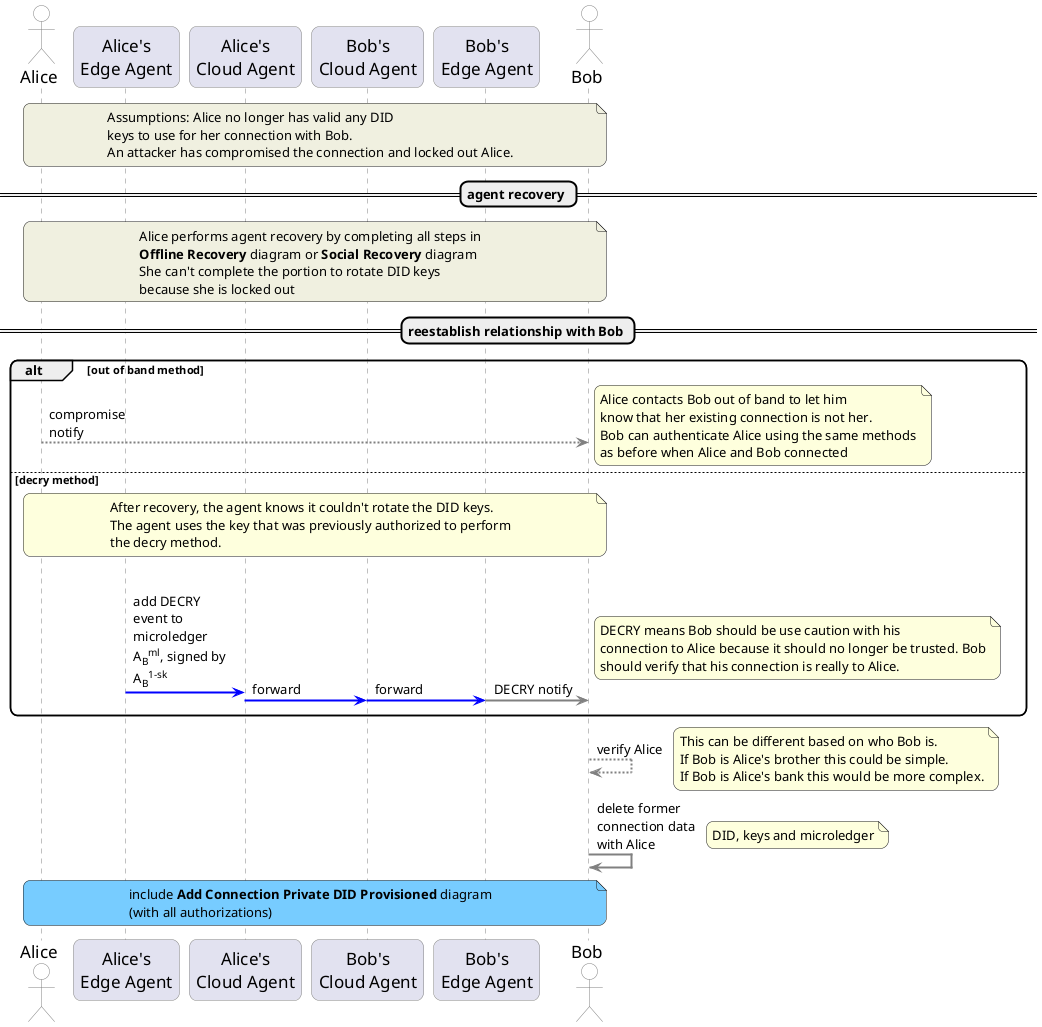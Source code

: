 @startuml
skinparam sequenceArrowThickness 2
skinparam roundcorner 15
skinparam maxmessagesize 100
skinparam sequence {
	ArrowColor grey
	LifeLineBorderColor grey
    ParticipantBorderColor grey
	boxbordercolor white
	ParticipantFontSize 17
	actorfontsize 17
	boxfontsize 17
	boxfontcolor grey
	ActorBorderColor grey
    Actorbackgroundcolor white
}

actor Alice as al
participant "Alice's\nEdge Agent" as aea
participant "Alice's\nCloud Agent" as aca
participant "Bob's\nCloud Agent" as bca
participant "Bob's\nEdge Agent" as bea
actor Bob as bob
note over al, bob #f0f0e0
Assumptions: Alice no longer has valid any DID
keys to use for her connection with Bob.
An attacker has compromised the connection and locked out Alice.
end note

== agent recovery ==

note over al, bob #f0f0e0
Alice performs agent recovery by completing all steps in
<b>Offline Recovery</b> diagram or <b>Social Recovery</b> diagram
She can't complete the portion to rotate DID keys
because she is locked out
end note
== reestablish relationship with Bob ==

alt out of band method
al --> bob: compromise notify
note right
Alice contacts Bob out of band to let him
know that her existing connection is not her.
Bob can authenticate Alice using the same methods
as before when Alice and Bob connected
end note

else decry method
note over al, bob
After recovery, the agent knows it couldn't rotate the DID keys.
The agent uses the key that was previously authorized to perform
the decry method.
end note
par2
aea -[#blue]> aca: add DECRY event to microledger A<sub>B</sub><sup>ml</sup>, signed by A<sub>B</sub><sup>1-sk</sup>
else
aca -[#blue]> bca: \n\n\n\n\nforward
else
bca -[#blue]> bea: \n\n\n\n\nforward
else
bea -> bob: \n\n\n\n\nDECRY notify
note right
DECRY means Bob should be use caution with his
connection to Alice because it should no longer be trusted. Bob
should verify that his connection is really to Alice.
end note
end
end
bob --> bob: verify Alice
note right
This can be different based on who Bob is.
If Bob is Alice's brother this could be simple.
If Bob is Alice's bank this would be more complex.
end note
bob -> bob: delete former connection data with Alice
note right
DID, keys and microledger
end note
note over al, bob #77ccff
include <b>Add Connection Private DID Provisioned</b> diagram
(with all authorizations)
end note

@enduml
